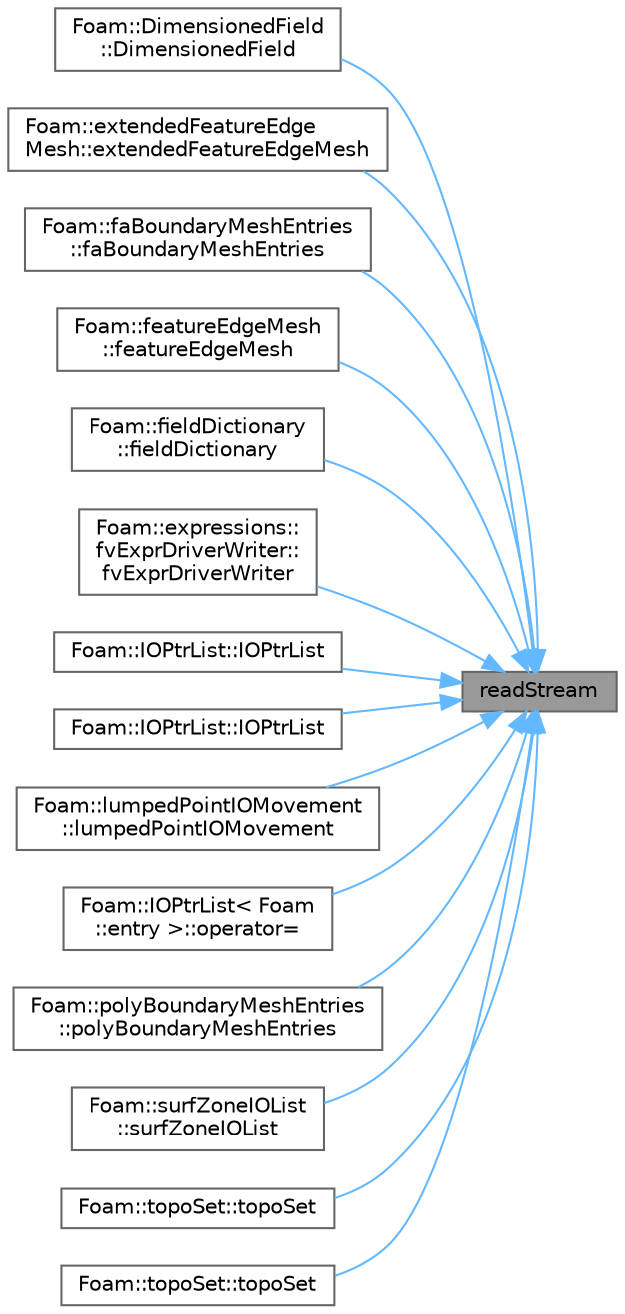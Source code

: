 digraph "readStream"
{
 // LATEX_PDF_SIZE
  bgcolor="transparent";
  edge [fontname=Helvetica,fontsize=10,labelfontname=Helvetica,labelfontsize=10];
  node [fontname=Helvetica,fontsize=10,shape=box,height=0.2,width=0.4];
  rankdir="RL";
  Node1 [id="Node000001",label="readStream",height=0.2,width=0.4,color="gray40", fillcolor="grey60", style="filled", fontcolor="black",tooltip=" "];
  Node1 -> Node2 [id="edge1_Node000001_Node000002",dir="back",color="steelblue1",style="solid",tooltip=" "];
  Node2 [id="Node000002",label="Foam::DimensionedField\l::DimensionedField",height=0.2,width=0.4,color="grey40", fillcolor="white", style="filled",URL="$classFoam_1_1DimensionedField.html#aeb58466184a7619e5e5d8f838dfcf345",tooltip=" "];
  Node1 -> Node3 [id="edge2_Node000001_Node000003",dir="back",color="steelblue1",style="solid",tooltip=" "];
  Node3 [id="Node000003",label="Foam::extendedFeatureEdge\lMesh::extendedFeatureEdgeMesh",height=0.2,width=0.4,color="grey40", fillcolor="white", style="filled",URL="$classFoam_1_1extendedFeatureEdgeMesh.html#ab8e2bfd52f51021eec681c093a78bf7b",tooltip=" "];
  Node1 -> Node4 [id="edge3_Node000001_Node000004",dir="back",color="steelblue1",style="solid",tooltip=" "];
  Node4 [id="Node000004",label="Foam::faBoundaryMeshEntries\l::faBoundaryMeshEntries",height=0.2,width=0.4,color="grey40", fillcolor="white", style="filled",URL="$classFoam_1_1faBoundaryMeshEntries.html#a96919ba59702cd422273792975fa4cc8",tooltip=" "];
  Node1 -> Node5 [id="edge4_Node000001_Node000005",dir="back",color="steelblue1",style="solid",tooltip=" "];
  Node5 [id="Node000005",label="Foam::featureEdgeMesh\l::featureEdgeMesh",height=0.2,width=0.4,color="grey40", fillcolor="white", style="filled",URL="$classFoam_1_1featureEdgeMesh.html#a7a53d15d141d0e33f9a731001cef160d",tooltip=" "];
  Node1 -> Node6 [id="edge5_Node000001_Node000006",dir="back",color="steelblue1",style="solid",tooltip=" "];
  Node6 [id="Node000006",label="Foam::fieldDictionary\l::fieldDictionary",height=0.2,width=0.4,color="grey40", fillcolor="white", style="filled",URL="$classFoam_1_1fieldDictionary.html#a454d726aa51899e7e4171b4c92d589ff",tooltip=" "];
  Node1 -> Node7 [id="edge6_Node000001_Node000007",dir="back",color="steelblue1",style="solid",tooltip=" "];
  Node7 [id="Node000007",label="Foam::expressions::\lfvExprDriverWriter::\lfvExprDriverWriter",height=0.2,width=0.4,color="grey40", fillcolor="white", style="filled",URL="$classFoam_1_1expressions_1_1fvExprDriverWriter.html#ab5f108fefbcbc1b17e105cd861983be2",tooltip=" "];
  Node1 -> Node8 [id="edge7_Node000001_Node000008",dir="back",color="steelblue1",style="solid",tooltip=" "];
  Node8 [id="Node000008",label="Foam::IOPtrList::IOPtrList",height=0.2,width=0.4,color="grey40", fillcolor="white", style="filled",URL="$classFoam_1_1IOPtrList.html#a8dd40f89d599f76387b227f0240da0ee",tooltip=" "];
  Node1 -> Node9 [id="edge8_Node000001_Node000009",dir="back",color="steelblue1",style="solid",tooltip=" "];
  Node9 [id="Node000009",label="Foam::IOPtrList::IOPtrList",height=0.2,width=0.4,color="grey40", fillcolor="white", style="filled",URL="$classFoam_1_1IOPtrList.html#ab5ca2e346b266921b598ea6348174a8b",tooltip=" "];
  Node1 -> Node10 [id="edge9_Node000001_Node000010",dir="back",color="steelblue1",style="solid",tooltip=" "];
  Node10 [id="Node000010",label="Foam::lumpedPointIOMovement\l::lumpedPointIOMovement",height=0.2,width=0.4,color="grey40", fillcolor="white", style="filled",URL="$classFoam_1_1lumpedPointIOMovement.html#a44a46cbeb65e77a5f89bbedc1df5742f",tooltip=" "];
  Node1 -> Node11 [id="edge10_Node000001_Node000011",dir="back",color="steelblue1",style="solid",tooltip=" "];
  Node11 [id="Node000011",label="Foam::IOPtrList\< Foam\l::entry \>::operator=",height=0.2,width=0.4,color="grey40", fillcolor="white", style="filled",URL="$classFoam_1_1IOPtrList.html#ada5195c99e273846fbcfd3f6fbf1f351",tooltip=" "];
  Node1 -> Node12 [id="edge11_Node000001_Node000012",dir="back",color="steelblue1",style="solid",tooltip=" "];
  Node12 [id="Node000012",label="Foam::polyBoundaryMeshEntries\l::polyBoundaryMeshEntries",height=0.2,width=0.4,color="grey40", fillcolor="white", style="filled",URL="$classFoam_1_1polyBoundaryMeshEntries.html#a5b7a1659b97cfcf3ef93ca651e3e336d",tooltip=" "];
  Node1 -> Node13 [id="edge12_Node000001_Node000013",dir="back",color="steelblue1",style="solid",tooltip=" "];
  Node13 [id="Node000013",label="Foam::surfZoneIOList\l::surfZoneIOList",height=0.2,width=0.4,color="grey40", fillcolor="white", style="filled",URL="$classFoam_1_1surfZoneIOList.html#a07bd8dd64b1a5f82be9edf505ef2d548",tooltip=" "];
  Node1 -> Node14 [id="edge13_Node000001_Node000014",dir="back",color="steelblue1",style="solid",tooltip=" "];
  Node14 [id="Node000014",label="Foam::topoSet::topoSet",height=0.2,width=0.4,color="grey40", fillcolor="white", style="filled",URL="$classFoam_1_1topoSet.html#a654f4ad68bb3e43d559c422f128862c3",tooltip=" "];
  Node1 -> Node15 [id="edge14_Node000001_Node000015",dir="back",color="steelblue1",style="solid",tooltip=" "];
  Node15 [id="Node000015",label="Foam::topoSet::topoSet",height=0.2,width=0.4,color="grey40", fillcolor="white", style="filled",URL="$classFoam_1_1topoSet.html#a5df93a39c5962b580466b64efa5fdd26",tooltip=" "];
}
